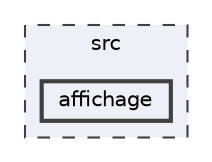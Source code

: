 digraph "src/affichage"
{
 // LATEX_PDF_SIZE
  bgcolor="transparent";
  edge [fontname=Helvetica,fontsize=10,labelfontname=Helvetica,labelfontsize=10];
  node [fontname=Helvetica,fontsize=10,shape=box,height=0.2,width=0.4];
  compound=true
  subgraph clusterdir_68267d1309a1af8e8297ef4c3efbcdba {
    graph [ bgcolor="#edf0f7", pencolor="grey25", label="src", fontname=Helvetica,fontsize=10 style="filled,dashed", URL="dir_68267d1309a1af8e8297ef4c3efbcdba.html",tooltip=""]
  dir_a67d79324a6d0b647f562b732e3e362a [label="affichage", fillcolor="#edf0f7", color="grey25", style="filled,bold", URL="dir_a67d79324a6d0b647f562b732e3e362a.html",tooltip=""];
  }
}
